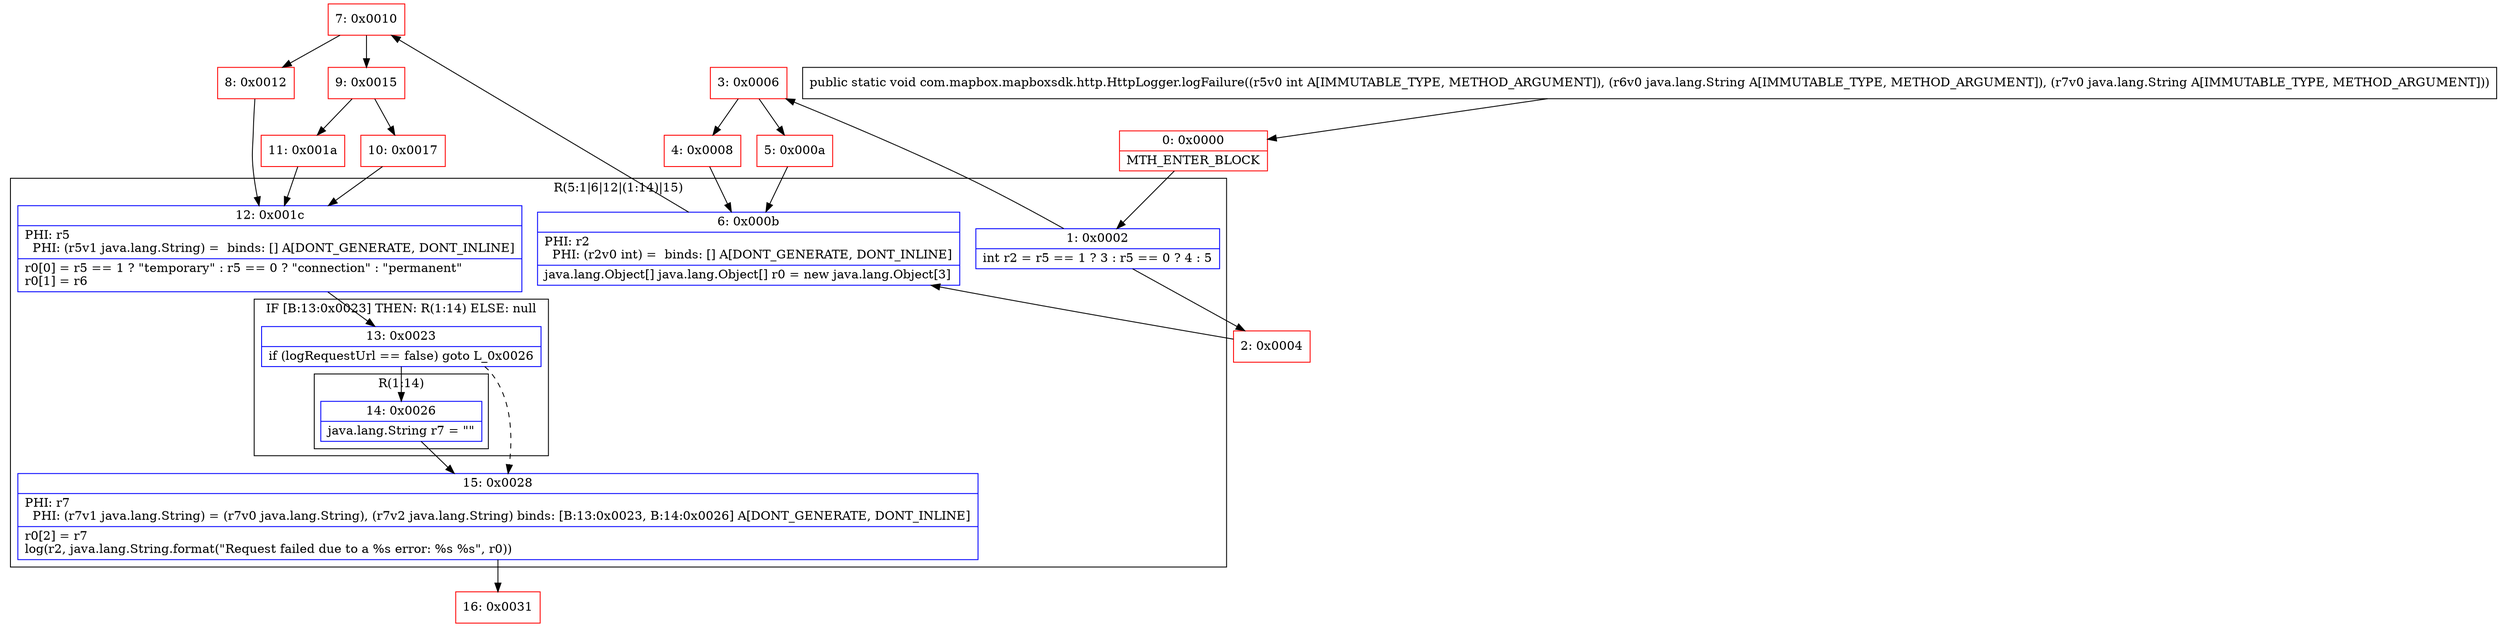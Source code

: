 digraph "CFG forcom.mapbox.mapboxsdk.http.HttpLogger.logFailure(ILjava\/lang\/String;Ljava\/lang\/String;)V" {
subgraph cluster_Region_55098648 {
label = "R(5:1|6|12|(1:14)|15)";
node [shape=record,color=blue];
Node_1 [shape=record,label="{1\:\ 0x0002|int r2 = r5 == 1 ? 3 : r5 == 0 ? 4 : 5\l}"];
Node_6 [shape=record,label="{6\:\ 0x000b|PHI: r2 \l  PHI: (r2v0 int) =  binds: [] A[DONT_GENERATE, DONT_INLINE]\l|java.lang.Object[] java.lang.Object[] r0 = new java.lang.Object[3]\l}"];
Node_12 [shape=record,label="{12\:\ 0x001c|PHI: r5 \l  PHI: (r5v1 java.lang.String) =  binds: [] A[DONT_GENERATE, DONT_INLINE]\l|r0[0] = r5 == 1 ? \"temporary\" : r5 == 0 ? \"connection\" : \"permanent\"\lr0[1] = r6\l}"];
subgraph cluster_IfRegion_295488944 {
label = "IF [B:13:0x0023] THEN: R(1:14) ELSE: null";
node [shape=record,color=blue];
Node_13 [shape=record,label="{13\:\ 0x0023|if (logRequestUrl == false) goto L_0x0026\l}"];
subgraph cluster_Region_1910526596 {
label = "R(1:14)";
node [shape=record,color=blue];
Node_14 [shape=record,label="{14\:\ 0x0026|java.lang.String r7 = \"\"\l}"];
}
}
Node_15 [shape=record,label="{15\:\ 0x0028|PHI: r7 \l  PHI: (r7v1 java.lang.String) = (r7v0 java.lang.String), (r7v2 java.lang.String) binds: [B:13:0x0023, B:14:0x0026] A[DONT_GENERATE, DONT_INLINE]\l|r0[2] = r7\llog(r2, java.lang.String.format(\"Request failed due to a %s error: %s %s\", r0))\l}"];
}
Node_0 [shape=record,color=red,label="{0\:\ 0x0000|MTH_ENTER_BLOCK\l}"];
Node_2 [shape=record,color=red,label="{2\:\ 0x0004}"];
Node_3 [shape=record,color=red,label="{3\:\ 0x0006}"];
Node_4 [shape=record,color=red,label="{4\:\ 0x0008}"];
Node_5 [shape=record,color=red,label="{5\:\ 0x000a}"];
Node_7 [shape=record,color=red,label="{7\:\ 0x0010}"];
Node_8 [shape=record,color=red,label="{8\:\ 0x0012}"];
Node_9 [shape=record,color=red,label="{9\:\ 0x0015}"];
Node_10 [shape=record,color=red,label="{10\:\ 0x0017}"];
Node_11 [shape=record,color=red,label="{11\:\ 0x001a}"];
Node_16 [shape=record,color=red,label="{16\:\ 0x0031}"];
MethodNode[shape=record,label="{public static void com.mapbox.mapboxsdk.http.HttpLogger.logFailure((r5v0 int A[IMMUTABLE_TYPE, METHOD_ARGUMENT]), (r6v0 java.lang.String A[IMMUTABLE_TYPE, METHOD_ARGUMENT]), (r7v0 java.lang.String A[IMMUTABLE_TYPE, METHOD_ARGUMENT])) }"];
MethodNode -> Node_0;
Node_1 -> Node_2;
Node_1 -> Node_3;
Node_6 -> Node_7;
Node_12 -> Node_13;
Node_13 -> Node_14;
Node_13 -> Node_15[style=dashed];
Node_14 -> Node_15;
Node_15 -> Node_16;
Node_0 -> Node_1;
Node_2 -> Node_6;
Node_3 -> Node_4;
Node_3 -> Node_5;
Node_4 -> Node_6;
Node_5 -> Node_6;
Node_7 -> Node_8;
Node_7 -> Node_9;
Node_8 -> Node_12;
Node_9 -> Node_10;
Node_9 -> Node_11;
Node_10 -> Node_12;
Node_11 -> Node_12;
}

